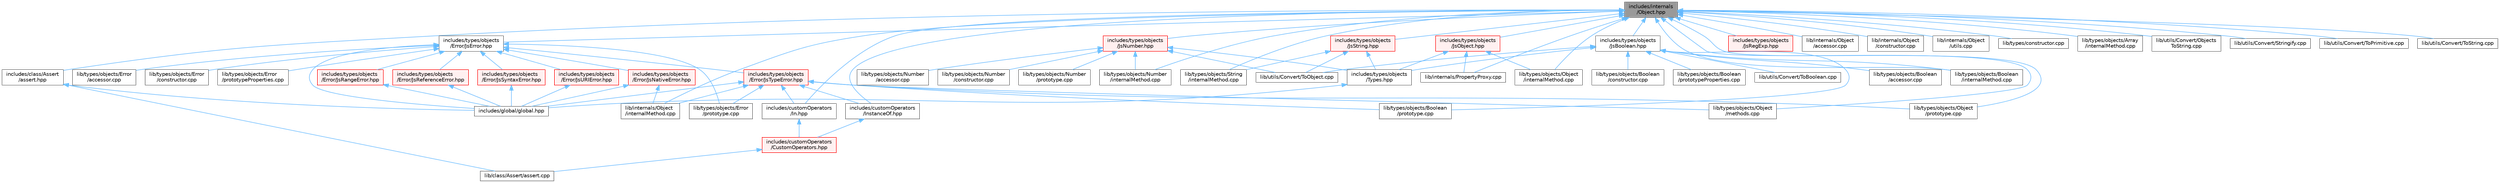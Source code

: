 digraph "includes/internals/Object.hpp"
{
 // LATEX_PDF_SIZE
  bgcolor="transparent";
  edge [fontname=Helvetica,fontsize=10,labelfontname=Helvetica,labelfontsize=10];
  node [fontname=Helvetica,fontsize=10,shape=box,height=0.2,width=0.4];
  Node1 [id="Node000001",label="includes/internals\l/Object.hpp",height=0.2,width=0.4,color="gray40", fillcolor="grey60", style="filled", fontcolor="black",tooltip=" "];
  Node1 -> Node2 [id="edge1_Node000001_Node000002",dir="back",color="steelblue1",style="solid",tooltip=" "];
  Node2 [id="Node000002",label="includes/class/Assert\l/assert.hpp",height=0.2,width=0.4,color="grey40", fillcolor="white", style="filled",URL="$assert_8hpp.html",tooltip=" "];
  Node2 -> Node3 [id="edge2_Node000002_Node000003",dir="back",color="steelblue1",style="solid",tooltip=" "];
  Node3 [id="Node000003",label="includes/global/global.hpp",height=0.2,width=0.4,color="grey40", fillcolor="white", style="filled",URL="$global_8hpp.html",tooltip=" "];
  Node2 -> Node4 [id="edge3_Node000002_Node000004",dir="back",color="steelblue1",style="solid",tooltip=" "];
  Node4 [id="Node000004",label="lib/class/Assert/assert.cpp",height=0.2,width=0.4,color="grey40", fillcolor="white", style="filled",URL="$assert_8cpp.html",tooltip=" "];
  Node1 -> Node5 [id="edge4_Node000001_Node000005",dir="back",color="steelblue1",style="solid",tooltip=" "];
  Node5 [id="Node000005",label="includes/customOperators\l/In.hpp",height=0.2,width=0.4,color="grey40", fillcolor="white", style="filled",URL="$In_8hpp.html",tooltip=" "];
  Node5 -> Node6 [id="edge5_Node000005_Node000006",dir="back",color="steelblue1",style="solid",tooltip=" "];
  Node6 [id="Node000006",label="includes/customOperators\l/CustomOperators.hpp",height=0.2,width=0.4,color="red", fillcolor="#FFF0F0", style="filled",URL="$CustomOperators_8hpp.html",tooltip=" "];
  Node6 -> Node4 [id="edge6_Node000006_Node000004",dir="back",color="steelblue1",style="solid",tooltip=" "];
  Node1 -> Node8 [id="edge7_Node000001_Node000008",dir="back",color="steelblue1",style="solid",tooltip=" "];
  Node8 [id="Node000008",label="includes/customOperators\l/InstanceOf.hpp",height=0.2,width=0.4,color="grey40", fillcolor="white", style="filled",URL="$InstanceOf_8hpp.html",tooltip=" "];
  Node8 -> Node6 [id="edge8_Node000008_Node000006",dir="back",color="steelblue1",style="solid",tooltip=" "];
  Node1 -> Node9 [id="edge9_Node000001_Node000009",dir="back",color="steelblue1",style="solid",tooltip=" "];
  Node9 [id="Node000009",label="includes/types/objects\l/Error/JsError.hpp",height=0.2,width=0.4,color="grey40", fillcolor="white", style="filled",URL="$JsError_8hpp.html",tooltip=" "];
  Node9 -> Node3 [id="edge10_Node000009_Node000003",dir="back",color="steelblue1",style="solid",tooltip=" "];
  Node9 -> Node10 [id="edge11_Node000009_Node000010",dir="back",color="steelblue1",style="solid",tooltip=" "];
  Node10 [id="Node000010",label="includes/types/objects\l/Error/JsNativeError.hpp",height=0.2,width=0.4,color="red", fillcolor="#FFF0F0", style="filled",URL="$JsNativeError_8hpp.html",tooltip=" "];
  Node10 -> Node3 [id="edge12_Node000010_Node000003",dir="back",color="steelblue1",style="solid",tooltip=" "];
  Node10 -> Node12 [id="edge13_Node000010_Node000012",dir="back",color="steelblue1",style="solid",tooltip=" "];
  Node12 [id="Node000012",label="lib/internals/Object\l/internalMethod.cpp",height=0.2,width=0.4,color="grey40", fillcolor="white", style="filled",URL="$internals_2Object_2internalMethod_8cpp.html",tooltip=" "];
  Node9 -> Node16 [id="edge14_Node000009_Node000016",dir="back",color="steelblue1",style="solid",tooltip=" "];
  Node16 [id="Node000016",label="includes/types/objects\l/Error/JsRangeError.hpp",height=0.2,width=0.4,color="red", fillcolor="#FFF0F0", style="filled",URL="$JsRangeError_8hpp.html",tooltip=" "];
  Node16 -> Node3 [id="edge15_Node000016_Node000003",dir="back",color="steelblue1",style="solid",tooltip=" "];
  Node9 -> Node21 [id="edge16_Node000009_Node000021",dir="back",color="steelblue1",style="solid",tooltip=" "];
  Node21 [id="Node000021",label="includes/types/objects\l/Error/JsReferenceError.hpp",height=0.2,width=0.4,color="red", fillcolor="#FFF0F0", style="filled",URL="$JsReferenceError_8hpp.html",tooltip=" "];
  Node21 -> Node3 [id="edge17_Node000021_Node000003",dir="back",color="steelblue1",style="solid",tooltip=" "];
  Node9 -> Node25 [id="edge18_Node000009_Node000025",dir="back",color="steelblue1",style="solid",tooltip=" "];
  Node25 [id="Node000025",label="includes/types/objects\l/Error/JsSyntaxError.hpp",height=0.2,width=0.4,color="red", fillcolor="#FFF0F0", style="filled",URL="$JsSyntaxError_8hpp.html",tooltip=" "];
  Node25 -> Node3 [id="edge19_Node000025_Node000003",dir="back",color="steelblue1",style="solid",tooltip=" "];
  Node9 -> Node29 [id="edge20_Node000009_Node000029",dir="back",color="steelblue1",style="solid",tooltip=" "];
  Node29 [id="Node000029",label="includes/types/objects\l/Error/JsTypeError.hpp",height=0.2,width=0.4,color="red", fillcolor="#FFF0F0", style="filled",URL="$JsTypeError_8hpp.html",tooltip=" "];
  Node29 -> Node5 [id="edge21_Node000029_Node000005",dir="back",color="steelblue1",style="solid",tooltip=" "];
  Node29 -> Node8 [id="edge22_Node000029_Node000008",dir="back",color="steelblue1",style="solid",tooltip=" "];
  Node29 -> Node3 [id="edge23_Node000029_Node000003",dir="back",color="steelblue1",style="solid",tooltip=" "];
  Node29 -> Node12 [id="edge24_Node000029_Node000012",dir="back",color="steelblue1",style="solid",tooltip=" "];
  Node29 -> Node31 [id="edge25_Node000029_Node000031",dir="back",color="steelblue1",style="solid",tooltip=" "];
  Node31 [id="Node000031",label="lib/types/objects/Boolean\l/prototype.cpp",height=0.2,width=0.4,color="grey40", fillcolor="white", style="filled",URL="$Boolean_2prototype_8cpp.html",tooltip=" "];
  Node29 -> Node35 [id="edge26_Node000029_Node000035",dir="back",color="steelblue1",style="solid",tooltip=" "];
  Node35 [id="Node000035",label="lib/types/objects/Error\l/prototype.cpp",height=0.2,width=0.4,color="grey40", fillcolor="white", style="filled",URL="$Error_2prototype_8cpp.html",tooltip=" "];
  Node29 -> Node38 [id="edge27_Node000029_Node000038",dir="back",color="steelblue1",style="solid",tooltip=" "];
  Node38 [id="Node000038",label="lib/types/objects/Object\l/methods.cpp",height=0.2,width=0.4,color="grey40", fillcolor="white", style="filled",URL="$Object_2methods_8cpp.html",tooltip=" "];
  Node29 -> Node39 [id="edge28_Node000029_Node000039",dir="back",color="steelblue1",style="solid",tooltip=" "];
  Node39 [id="Node000039",label="lib/types/objects/Object\l/prototype.cpp",height=0.2,width=0.4,color="grey40", fillcolor="white", style="filled",URL="$Object_2prototype_8cpp.html",tooltip=" "];
  Node9 -> Node47 [id="edge29_Node000009_Node000047",dir="back",color="steelblue1",style="solid",tooltip=" "];
  Node47 [id="Node000047",label="includes/types/objects\l/Error/JsURIError.hpp",height=0.2,width=0.4,color="red", fillcolor="#FFF0F0", style="filled",URL="$JsURIError_8hpp.html",tooltip=" "];
  Node47 -> Node3 [id="edge30_Node000047_Node000003",dir="back",color="steelblue1",style="solid",tooltip=" "];
  Node9 -> Node51 [id="edge31_Node000009_Node000051",dir="back",color="steelblue1",style="solid",tooltip=" "];
  Node51 [id="Node000051",label="lib/types/objects/Error\l/accessor.cpp",height=0.2,width=0.4,color="grey40", fillcolor="white", style="filled",URL="$types_2objects_2Error_2accessor_8cpp.html",tooltip=" "];
  Node9 -> Node52 [id="edge32_Node000009_Node000052",dir="back",color="steelblue1",style="solid",tooltip=" "];
  Node52 [id="Node000052",label="lib/types/objects/Error\l/constructor.cpp",height=0.2,width=0.4,color="grey40", fillcolor="white", style="filled",URL="$types_2objects_2Error_2constructor_8cpp.html",tooltip=" "];
  Node9 -> Node35 [id="edge33_Node000009_Node000035",dir="back",color="steelblue1",style="solid",tooltip=" "];
  Node9 -> Node53 [id="edge34_Node000009_Node000053",dir="back",color="steelblue1",style="solid",tooltip=" "];
  Node53 [id="Node000053",label="lib/types/objects/Error\l/prototypeProperties.cpp",height=0.2,width=0.4,color="grey40", fillcolor="white", style="filled",URL="$Error_2prototypeProperties_8cpp.html",tooltip=" "];
  Node1 -> Node54 [id="edge35_Node000001_Node000054",dir="back",color="steelblue1",style="solid",tooltip=" "];
  Node54 [id="Node000054",label="includes/types/objects\l/JsBoolean.hpp",height=0.2,width=0.4,color="grey40", fillcolor="white", style="filled",URL="$JsBoolean_8hpp.html",tooltip=" "];
  Node54 -> Node55 [id="edge36_Node000054_Node000055",dir="back",color="steelblue1",style="solid",tooltip=" "];
  Node55 [id="Node000055",label="includes/types/objects\l/Types.hpp",height=0.2,width=0.4,color="grey40", fillcolor="white", style="filled",URL="$objects_2Types_8hpp.html",tooltip=" "];
  Node55 -> Node3 [id="edge37_Node000055_Node000003",dir="back",color="steelblue1",style="solid",tooltip=" "];
  Node54 -> Node56 [id="edge38_Node000054_Node000056",dir="back",color="steelblue1",style="solid",tooltip=" "];
  Node56 [id="Node000056",label="lib/types/objects/Boolean\l/accessor.cpp",height=0.2,width=0.4,color="grey40", fillcolor="white", style="filled",URL="$types_2objects_2Boolean_2accessor_8cpp.html",tooltip=" "];
  Node54 -> Node57 [id="edge39_Node000054_Node000057",dir="back",color="steelblue1",style="solid",tooltip=" "];
  Node57 [id="Node000057",label="lib/types/objects/Boolean\l/constructor.cpp",height=0.2,width=0.4,color="grey40", fillcolor="white", style="filled",URL="$types_2objects_2Boolean_2constructor_8cpp.html",tooltip=" "];
  Node54 -> Node58 [id="edge40_Node000054_Node000058",dir="back",color="steelblue1",style="solid",tooltip=" "];
  Node58 [id="Node000058",label="lib/types/objects/Boolean\l/internalMethod.cpp",height=0.2,width=0.4,color="grey40", fillcolor="white", style="filled",URL="$types_2objects_2Boolean_2internalMethod_8cpp.html",tooltip=" "];
  Node54 -> Node31 [id="edge41_Node000054_Node000031",dir="back",color="steelblue1",style="solid",tooltip=" "];
  Node54 -> Node59 [id="edge42_Node000054_Node000059",dir="back",color="steelblue1",style="solid",tooltip=" "];
  Node59 [id="Node000059",label="lib/types/objects/Boolean\l/prototypeProperties.cpp",height=0.2,width=0.4,color="grey40", fillcolor="white", style="filled",URL="$Boolean_2prototypeProperties_8cpp.html",tooltip=" "];
  Node54 -> Node60 [id="edge43_Node000054_Node000060",dir="back",color="steelblue1",style="solid",tooltip=" "];
  Node60 [id="Node000060",label="lib/utils/Convert/ToBoolean.cpp",height=0.2,width=0.4,color="grey40", fillcolor="white", style="filled",URL="$ToBoolean_8cpp.html",tooltip=" "];
  Node54 -> Node61 [id="edge44_Node000054_Node000061",dir="back",color="steelblue1",style="solid",tooltip=" "];
  Node61 [id="Node000061",label="lib/utils/Convert/ToObject.cpp",height=0.2,width=0.4,color="grey40", fillcolor="white", style="filled",URL="$ToObject_8cpp.html",tooltip=" "];
  Node1 -> Node62 [id="edge45_Node000001_Node000062",dir="back",color="steelblue1",style="solid",tooltip=" "];
  Node62 [id="Node000062",label="includes/types/objects\l/JsNumber.hpp",height=0.2,width=0.4,color="red", fillcolor="#FFF0F0", style="filled",URL="$JsNumber_8hpp.html",tooltip=" "];
  Node62 -> Node55 [id="edge46_Node000062_Node000055",dir="back",color="steelblue1",style="solid",tooltip=" "];
  Node62 -> Node63 [id="edge47_Node000062_Node000063",dir="back",color="steelblue1",style="solid",tooltip=" "];
  Node63 [id="Node000063",label="lib/types/objects/Number\l/accessor.cpp",height=0.2,width=0.4,color="grey40", fillcolor="white", style="filled",URL="$types_2objects_2Number_2accessor_8cpp.html",tooltip=" "];
  Node62 -> Node64 [id="edge48_Node000062_Node000064",dir="back",color="steelblue1",style="solid",tooltip=" "];
  Node64 [id="Node000064",label="lib/types/objects/Number\l/constructor.cpp",height=0.2,width=0.4,color="grey40", fillcolor="white", style="filled",URL="$types_2objects_2Number_2constructor_8cpp.html",tooltip=" "];
  Node62 -> Node65 [id="edge49_Node000062_Node000065",dir="back",color="steelblue1",style="solid",tooltip=" "];
  Node65 [id="Node000065",label="lib/types/objects/Number\l/internalMethod.cpp",height=0.2,width=0.4,color="grey40", fillcolor="white", style="filled",URL="$types_2objects_2Number_2internalMethod_8cpp.html",tooltip=" "];
  Node62 -> Node66 [id="edge50_Node000062_Node000066",dir="back",color="steelblue1",style="solid",tooltip=" "];
  Node66 [id="Node000066",label="lib/types/objects/Number\l/prototype.cpp",height=0.2,width=0.4,color="grey40", fillcolor="white", style="filled",URL="$Number_2prototype_8cpp.html",tooltip=" "];
  Node62 -> Node61 [id="edge51_Node000062_Node000061",dir="back",color="steelblue1",style="solid",tooltip=" "];
  Node1 -> Node68 [id="edge52_Node000001_Node000068",dir="back",color="steelblue1",style="solid",tooltip=" "];
  Node68 [id="Node000068",label="includes/types/objects\l/JsObject.hpp",height=0.2,width=0.4,color="red", fillcolor="#FFF0F0", style="filled",URL="$JsObject_8hpp.html",tooltip=" "];
  Node68 -> Node55 [id="edge53_Node000068_Node000055",dir="back",color="steelblue1",style="solid",tooltip=" "];
  Node68 -> Node87 [id="edge54_Node000068_Node000087",dir="back",color="steelblue1",style="solid",tooltip=" "];
  Node87 [id="Node000087",label="lib/internals/PropertyProxy.cpp",height=0.2,width=0.4,color="grey40", fillcolor="white", style="filled",URL="$PropertyProxy_8cpp.html",tooltip=" "];
  Node68 -> Node90 [id="edge55_Node000068_Node000090",dir="back",color="steelblue1",style="solid",tooltip=" "];
  Node90 [id="Node000090",label="lib/types/objects/Object\l/internalMethod.cpp",height=0.2,width=0.4,color="grey40", fillcolor="white", style="filled",URL="$types_2objects_2Object_2internalMethod_8cpp.html",tooltip=" "];
  Node1 -> Node93 [id="edge56_Node000001_Node000093",dir="back",color="steelblue1",style="solid",tooltip=" "];
  Node93 [id="Node000093",label="includes/types/objects\l/JsRegExp.hpp",height=0.2,width=0.4,color="red", fillcolor="#FFF0F0", style="filled",URL="$JsRegExp_8hpp.html",tooltip=" "];
  Node1 -> Node95 [id="edge57_Node000001_Node000095",dir="back",color="steelblue1",style="solid",tooltip=" "];
  Node95 [id="Node000095",label="includes/types/objects\l/JsString.hpp",height=0.2,width=0.4,color="red", fillcolor="#FFF0F0", style="filled",URL="$JsString_8hpp.html",tooltip=" "];
  Node95 -> Node55 [id="edge58_Node000095_Node000055",dir="back",color="steelblue1",style="solid",tooltip=" "];
  Node95 -> Node97 [id="edge59_Node000095_Node000097",dir="back",color="steelblue1",style="solid",tooltip=" "];
  Node97 [id="Node000097",label="lib/types/objects/String\l/internalMethod.cpp",height=0.2,width=0.4,color="grey40", fillcolor="white", style="filled",URL="$types_2objects_2String_2internalMethod_8cpp.html",tooltip=" "];
  Node95 -> Node61 [id="edge60_Node000095_Node000061",dir="back",color="steelblue1",style="solid",tooltip=" "];
  Node1 -> Node100 [id="edge61_Node000001_Node000100",dir="back",color="steelblue1",style="solid",tooltip=" "];
  Node100 [id="Node000100",label="lib/internals/Object\l/accessor.cpp",height=0.2,width=0.4,color="grey40", fillcolor="white", style="filled",URL="$internals_2Object_2accessor_8cpp.html",tooltip=" "];
  Node1 -> Node101 [id="edge62_Node000001_Node000101",dir="back",color="steelblue1",style="solid",tooltip=" "];
  Node101 [id="Node000101",label="lib/internals/Object\l/constructor.cpp",height=0.2,width=0.4,color="grey40", fillcolor="white", style="filled",URL="$internals_2Object_2constructor_8cpp.html",tooltip=" "];
  Node1 -> Node12 [id="edge63_Node000001_Node000012",dir="back",color="steelblue1",style="solid",tooltip=" "];
  Node1 -> Node102 [id="edge64_Node000001_Node000102",dir="back",color="steelblue1",style="solid",tooltip=" "];
  Node102 [id="Node000102",label="lib/internals/Object\l/utils.cpp",height=0.2,width=0.4,color="grey40", fillcolor="white", style="filled",URL="$utils_8cpp.html",tooltip=" "];
  Node1 -> Node87 [id="edge65_Node000001_Node000087",dir="back",color="steelblue1",style="solid",tooltip=" "];
  Node1 -> Node103 [id="edge66_Node000001_Node000103",dir="back",color="steelblue1",style="solid",tooltip=" "];
  Node103 [id="Node000103",label="lib/types/constructor.cpp",height=0.2,width=0.4,color="grey40", fillcolor="white", style="filled",URL="$types_2constructor_8cpp.html",tooltip=" "];
  Node1 -> Node85 [id="edge67_Node000001_Node000085",dir="back",color="steelblue1",style="solid",tooltip=" "];
  Node85 [id="Node000085",label="lib/types/objects/Array\l/internalMethod.cpp",height=0.2,width=0.4,color="grey40", fillcolor="white", style="filled",URL="$types_2objects_2Array_2internalMethod_8cpp.html",tooltip=" "];
  Node1 -> Node58 [id="edge68_Node000001_Node000058",dir="back",color="steelblue1",style="solid",tooltip=" "];
  Node1 -> Node65 [id="edge69_Node000001_Node000065",dir="back",color="steelblue1",style="solid",tooltip=" "];
  Node1 -> Node90 [id="edge70_Node000001_Node000090",dir="back",color="steelblue1",style="solid",tooltip=" "];
  Node1 -> Node38 [id="edge71_Node000001_Node000038",dir="back",color="steelblue1",style="solid",tooltip=" "];
  Node1 -> Node39 [id="edge72_Node000001_Node000039",dir="back",color="steelblue1",style="solid",tooltip=" "];
  Node1 -> Node97 [id="edge73_Node000001_Node000097",dir="back",color="steelblue1",style="solid",tooltip=" "];
  Node1 -> Node104 [id="edge74_Node000001_Node000104",dir="back",color="steelblue1",style="solid",tooltip=" "];
  Node104 [id="Node000104",label="lib/utils/Convert/Objects\lToString.cpp",height=0.2,width=0.4,color="grey40", fillcolor="white", style="filled",URL="$ObjectsToString_8cpp.html",tooltip=" "];
  Node1 -> Node105 [id="edge75_Node000001_Node000105",dir="back",color="steelblue1",style="solid",tooltip=" "];
  Node105 [id="Node000105",label="lib/utils/Convert/Stringify.cpp",height=0.2,width=0.4,color="grey40", fillcolor="white", style="filled",URL="$Stringify_8cpp.html",tooltip=" "];
  Node1 -> Node106 [id="edge76_Node000001_Node000106",dir="back",color="steelblue1",style="solid",tooltip=" "];
  Node106 [id="Node000106",label="lib/utils/Convert/ToPrimitive.cpp",height=0.2,width=0.4,color="grey40", fillcolor="white", style="filled",URL="$ToPrimitive_8cpp.html",tooltip=" "];
  Node1 -> Node107 [id="edge77_Node000001_Node000107",dir="back",color="steelblue1",style="solid",tooltip=" "];
  Node107 [id="Node000107",label="lib/utils/Convert/ToString.cpp",height=0.2,width=0.4,color="grey40", fillcolor="white", style="filled",URL="$ToString_8cpp.html",tooltip=" "];
}
